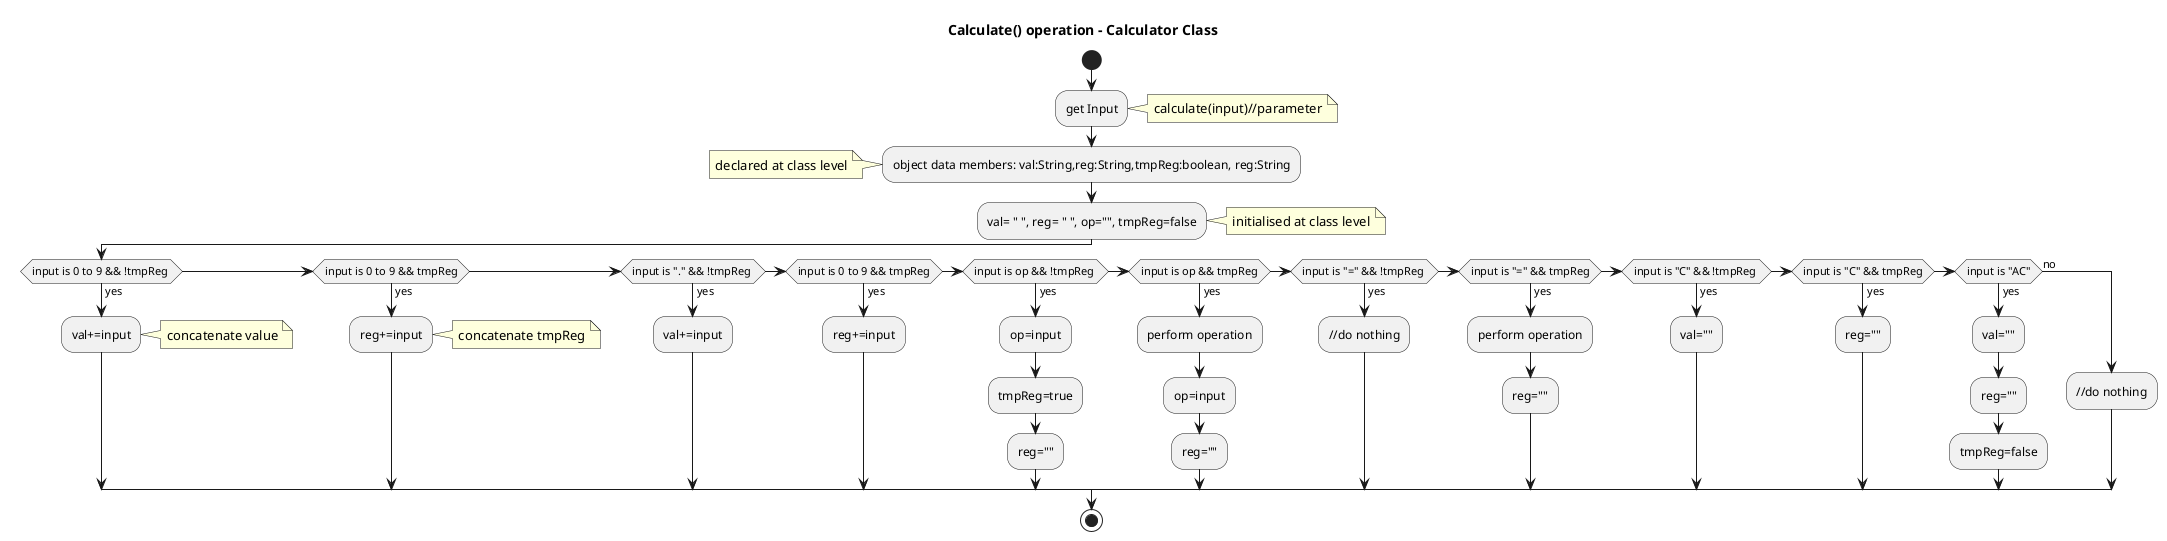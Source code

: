 @startuml

title Calculate() operation - Calculator Class 


start

:get Input; 
note right: calculate(input)//parameter

:object data members: val:String,reg:String,tmpReg:boolean, reg:String; 
note left: declared at class level
:val= " ", reg= " ", op="", tmpReg=false;
note right: initialised at class level

if (input is 0 to 9 && !tmpReg ) then (yes)
  :val+=input;
  note right: concatenate value
else if(input is 0 to 9 && tmpReg) then (yes)
  :reg+=input;
  note right: concatenate tmpReg
else if(input is "." && !tmpReg ) then (yes)
  :val+=input;
else if(input is 0 to 9 && tmpReg) then (yes)
  :reg+=input;
else if(input is op && !tmpReg ) then (yes)
  :op=input;
  :tmpReg=true;
  :reg="";
else if(input is op && tmpReg) then (yes)
  :perform operation;
  :op=input;
  :reg="";
else if(input is "=" && !tmpReg ) then (yes)
  ://do nothing;
else if(input is "=" && tmpReg) then (yes)
  :perform operation;
  :reg="";
else if(input is "C" && !tmpReg ) then (yes)
  :val="";
else if(input is "C" && tmpReg) then (yes)
  :reg="";
else if(input is "AC") then (yes)
  :val="";
  :reg="";
  :tmpReg=false;
else (no)
  ://do nothing;
endif

stop

@enduml